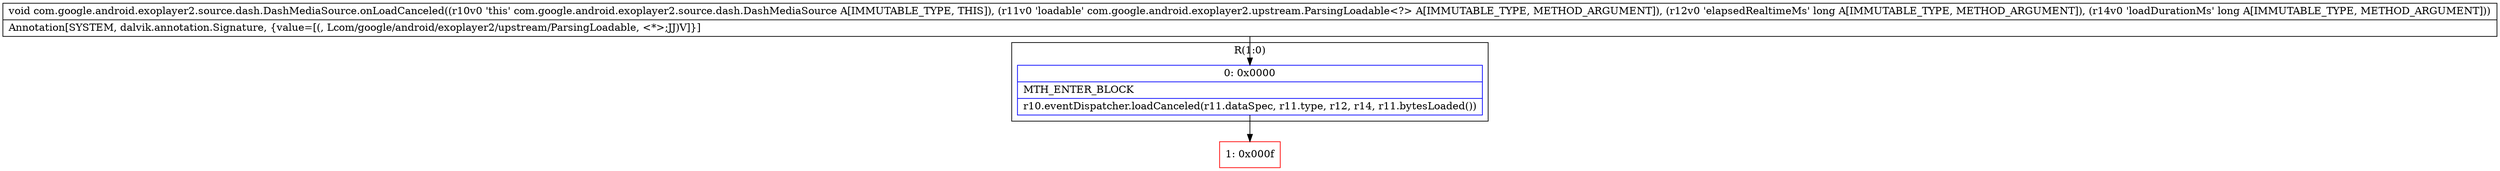 digraph "CFG forcom.google.android.exoplayer2.source.dash.DashMediaSource.onLoadCanceled(Lcom\/google\/android\/exoplayer2\/upstream\/ParsingLoadable;JJ)V" {
subgraph cluster_Region_1489256282 {
label = "R(1:0)";
node [shape=record,color=blue];
Node_0 [shape=record,label="{0\:\ 0x0000|MTH_ENTER_BLOCK\l|r10.eventDispatcher.loadCanceled(r11.dataSpec, r11.type, r12, r14, r11.bytesLoaded())\l}"];
}
Node_1 [shape=record,color=red,label="{1\:\ 0x000f}"];
MethodNode[shape=record,label="{void com.google.android.exoplayer2.source.dash.DashMediaSource.onLoadCanceled((r10v0 'this' com.google.android.exoplayer2.source.dash.DashMediaSource A[IMMUTABLE_TYPE, THIS]), (r11v0 'loadable' com.google.android.exoplayer2.upstream.ParsingLoadable\<?\> A[IMMUTABLE_TYPE, METHOD_ARGUMENT]), (r12v0 'elapsedRealtimeMs' long A[IMMUTABLE_TYPE, METHOD_ARGUMENT]), (r14v0 'loadDurationMs' long A[IMMUTABLE_TYPE, METHOD_ARGUMENT]))  | Annotation[SYSTEM, dalvik.annotation.Signature, \{value=[(, Lcom\/google\/android\/exoplayer2\/upstream\/ParsingLoadable, \<*\>;JJ)V]\}]\l}"];
MethodNode -> Node_0;
Node_0 -> Node_1;
}

